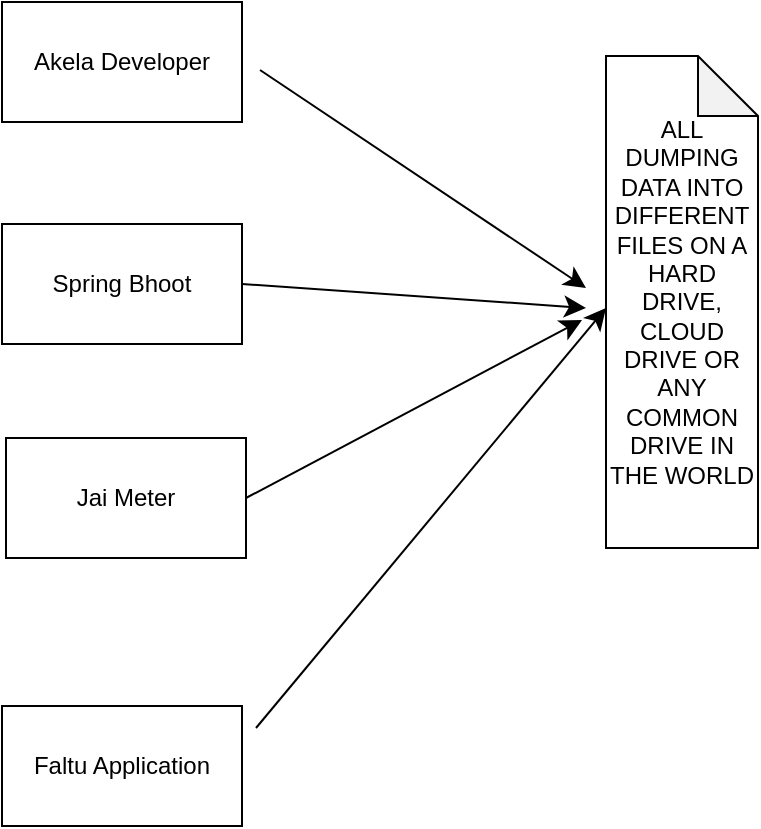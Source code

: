 <mxfile version="24.2.5" type="github">
  <diagram name="Page-1" id="uv1Ds1zVz8xSHR1VwrCG">
    <mxGraphModel dx="1434" dy="836" grid="0" gridSize="10" guides="1" tooltips="1" connect="1" arrows="1" fold="1" page="0" pageScale="1" pageWidth="850" pageHeight="1100" math="0" shadow="0">
      <root>
        <mxCell id="0" />
        <mxCell id="1" parent="0" />
        <mxCell id="OSMBPguObw0gnJWRp-eb-1" value="Spring Bhoot" style="rounded=0;whiteSpace=wrap;html=1;" vertex="1" parent="1">
          <mxGeometry x="-177" y="92" width="120" height="60" as="geometry" />
        </mxCell>
        <mxCell id="OSMBPguObw0gnJWRp-eb-2" value="Jai Meter" style="rounded=0;whiteSpace=wrap;html=1;" vertex="1" parent="1">
          <mxGeometry x="-175" y="199" width="120" height="60" as="geometry" />
        </mxCell>
        <mxCell id="OSMBPguObw0gnJWRp-eb-3" value="Akela Developer" style="rounded=0;whiteSpace=wrap;html=1;" vertex="1" parent="1">
          <mxGeometry x="-177" y="-19" width="120" height="60" as="geometry" />
        </mxCell>
        <mxCell id="OSMBPguObw0gnJWRp-eb-4" value="Faltu Application" style="rounded=0;whiteSpace=wrap;html=1;" vertex="1" parent="1">
          <mxGeometry x="-177" y="333" width="120" height="60" as="geometry" />
        </mxCell>
        <mxCell id="OSMBPguObw0gnJWRp-eb-5" value="ALL DUMPING DATA INTO DIFFERENT FILES ON A HARD DRIVE, CLOUD DRIVE OR ANY COMMON DRIVE IN THE WORLD" style="shape=note;whiteSpace=wrap;html=1;backgroundOutline=1;darkOpacity=0.05;" vertex="1" parent="1">
          <mxGeometry x="125" y="8" width="76" height="246" as="geometry" />
        </mxCell>
        <mxCell id="OSMBPguObw0gnJWRp-eb-6" value="" style="endArrow=classic;html=1;rounded=0;fontSize=12;startSize=8;endSize=8;curved=1;" edge="1" parent="1">
          <mxGeometry width="50" height="50" relative="1" as="geometry">
            <mxPoint x="-48" y="15" as="sourcePoint" />
            <mxPoint x="115" y="124" as="targetPoint" />
          </mxGeometry>
        </mxCell>
        <mxCell id="OSMBPguObw0gnJWRp-eb-7" value="" style="endArrow=classic;html=1;rounded=0;fontSize=12;startSize=8;endSize=8;curved=1;" edge="1" parent="1">
          <mxGeometry width="50" height="50" relative="1" as="geometry">
            <mxPoint x="-50" y="344" as="sourcePoint" />
            <mxPoint x="125" y="134" as="targetPoint" />
          </mxGeometry>
        </mxCell>
        <mxCell id="OSMBPguObw0gnJWRp-eb-8" value="" style="endArrow=classic;html=1;rounded=0;fontSize=12;startSize=8;endSize=8;curved=1;exitX=1;exitY=0.5;exitDx=0;exitDy=0;" edge="1" parent="1" source="OSMBPguObw0gnJWRp-eb-2">
          <mxGeometry width="50" height="50" relative="1" as="geometry">
            <mxPoint x="-40" y="354" as="sourcePoint" />
            <mxPoint x="113" y="140" as="targetPoint" />
          </mxGeometry>
        </mxCell>
        <mxCell id="OSMBPguObw0gnJWRp-eb-9" value="" style="endArrow=classic;html=1;rounded=0;fontSize=12;startSize=8;endSize=8;curved=1;exitX=1;exitY=0.5;exitDx=0;exitDy=0;" edge="1" parent="1" source="OSMBPguObw0gnJWRp-eb-1">
          <mxGeometry width="50" height="50" relative="1" as="geometry">
            <mxPoint x="-45" y="239" as="sourcePoint" />
            <mxPoint x="115" y="134" as="targetPoint" />
          </mxGeometry>
        </mxCell>
      </root>
    </mxGraphModel>
  </diagram>
</mxfile>
